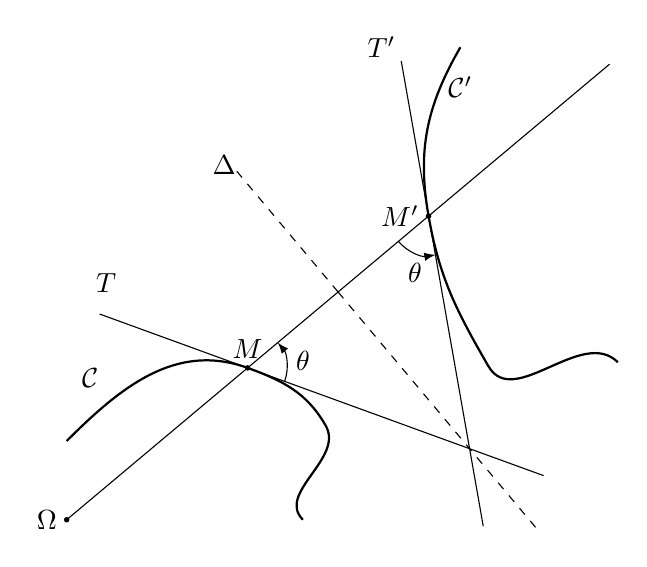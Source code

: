 
\begin{tikzpicture}[scale=1]

     \coordinate (O) at (0,0);
     \coordinate (M) at (40:3);
     \coordinate (N) at (20:3.5);
     \coordinate (MM) at (40:6);
     \coordinate (NN) at (20:5.7);     

     \draw (O)--(40:9);
  %   \draw (O)--(20:9);

     \draw [thick]  (0,1)  to [in=160] (M) [out=-20]  to [in=120] (N) [out=-60]  to  (3,0) ;
     \draw (M)-- +(160:2)--(M)-- +(-20:4);

     \draw [thick] (5,6)[out=-120]  to [in=100] (MM) [out=-80]  to [in=120] (NN) [out=-60]  to  (7,2) ;
     \draw (MM)-- +(100:2)--(MM)-- +(-80:4);

    \draw[dashed] (40:4.5)-- +(130:2);
    \draw[dashed] (40:4.5)-- +(130:-4);

       \fill (O) circle (1pt);
       \node at (O) [left] {$\Omega$};

       \fill (M) circle (1pt);
       \node at (M) [above] {$M$};
       \draw[<-,>=latex] (M)+(40:0.5) arc (40:-20:0.5) node[midway, right]{$\theta$};

      
       \fill (MM) circle (1pt);
       \node at (MM) [left] {$M'$};
       \draw[<-,>=latex] (MM)+(-80:0.5) arc (-80:-140:0.5) node[midway, below]{$\theta$};
       
%        \fill (N) circle (1pt);
%        \node at (N) [below right] {$N$};
% 
%        \fill (NN) circle (1pt);
%        \node at (NN) [above right] {$N'$};

       \node at (2,4.5)  {$\Delta$};
       \node at (0.5,3)  {$T$};
       \node at (4,6)  {$T'$};
       \node at (0.3,1.8)  {$\mathcal{C}$};
       \node at (5,5.5)  {$\mathcal{C}'$};     

\end{tikzpicture}
